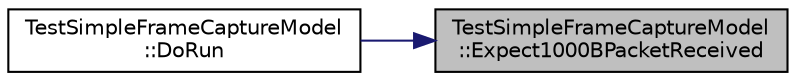 digraph "TestSimpleFrameCaptureModel::Expect1000BPacketReceived"
{
 // LATEX_PDF_SIZE
  edge [fontname="Helvetica",fontsize="10",labelfontname="Helvetica",labelfontsize="10"];
  node [fontname="Helvetica",fontsize="10",shape=record];
  rankdir="RL";
  Node1 [label="TestSimpleFrameCaptureModel\l::Expect1000BPacketReceived",height=0.2,width=0.4,color="black", fillcolor="grey75", style="filled", fontcolor="black",tooltip="Verify whether 1000 bytes packet has been received."];
  Node1 -> Node2 [dir="back",color="midnightblue",fontsize="10",style="solid",fontname="Helvetica"];
  Node2 [label="TestSimpleFrameCaptureModel\l::DoRun",height=0.2,width=0.4,color="black", fillcolor="white", style="filled",URL="$class_test_simple_frame_capture_model.html#a4ef1ad62ca9e24ceec8c53124fecedce",tooltip="Implementation to actually run this TestCase."];
}
